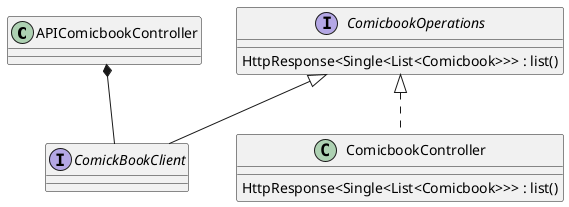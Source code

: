 @startuml

class "APIComicbookController" as APIComicbookController

interface "ComicbookOperations" as Operations {
    HttpResponse<Single<List<Comicbook>>> : list()
}
class "ComicbookController" as Controller {
    HttpResponse<Single<List<Comicbook>>> : list()
}
interface "ComickBookClient" as client

Operations <|.. Controller
Operations <|-- client

APIComicbookController *-- client

@enduml